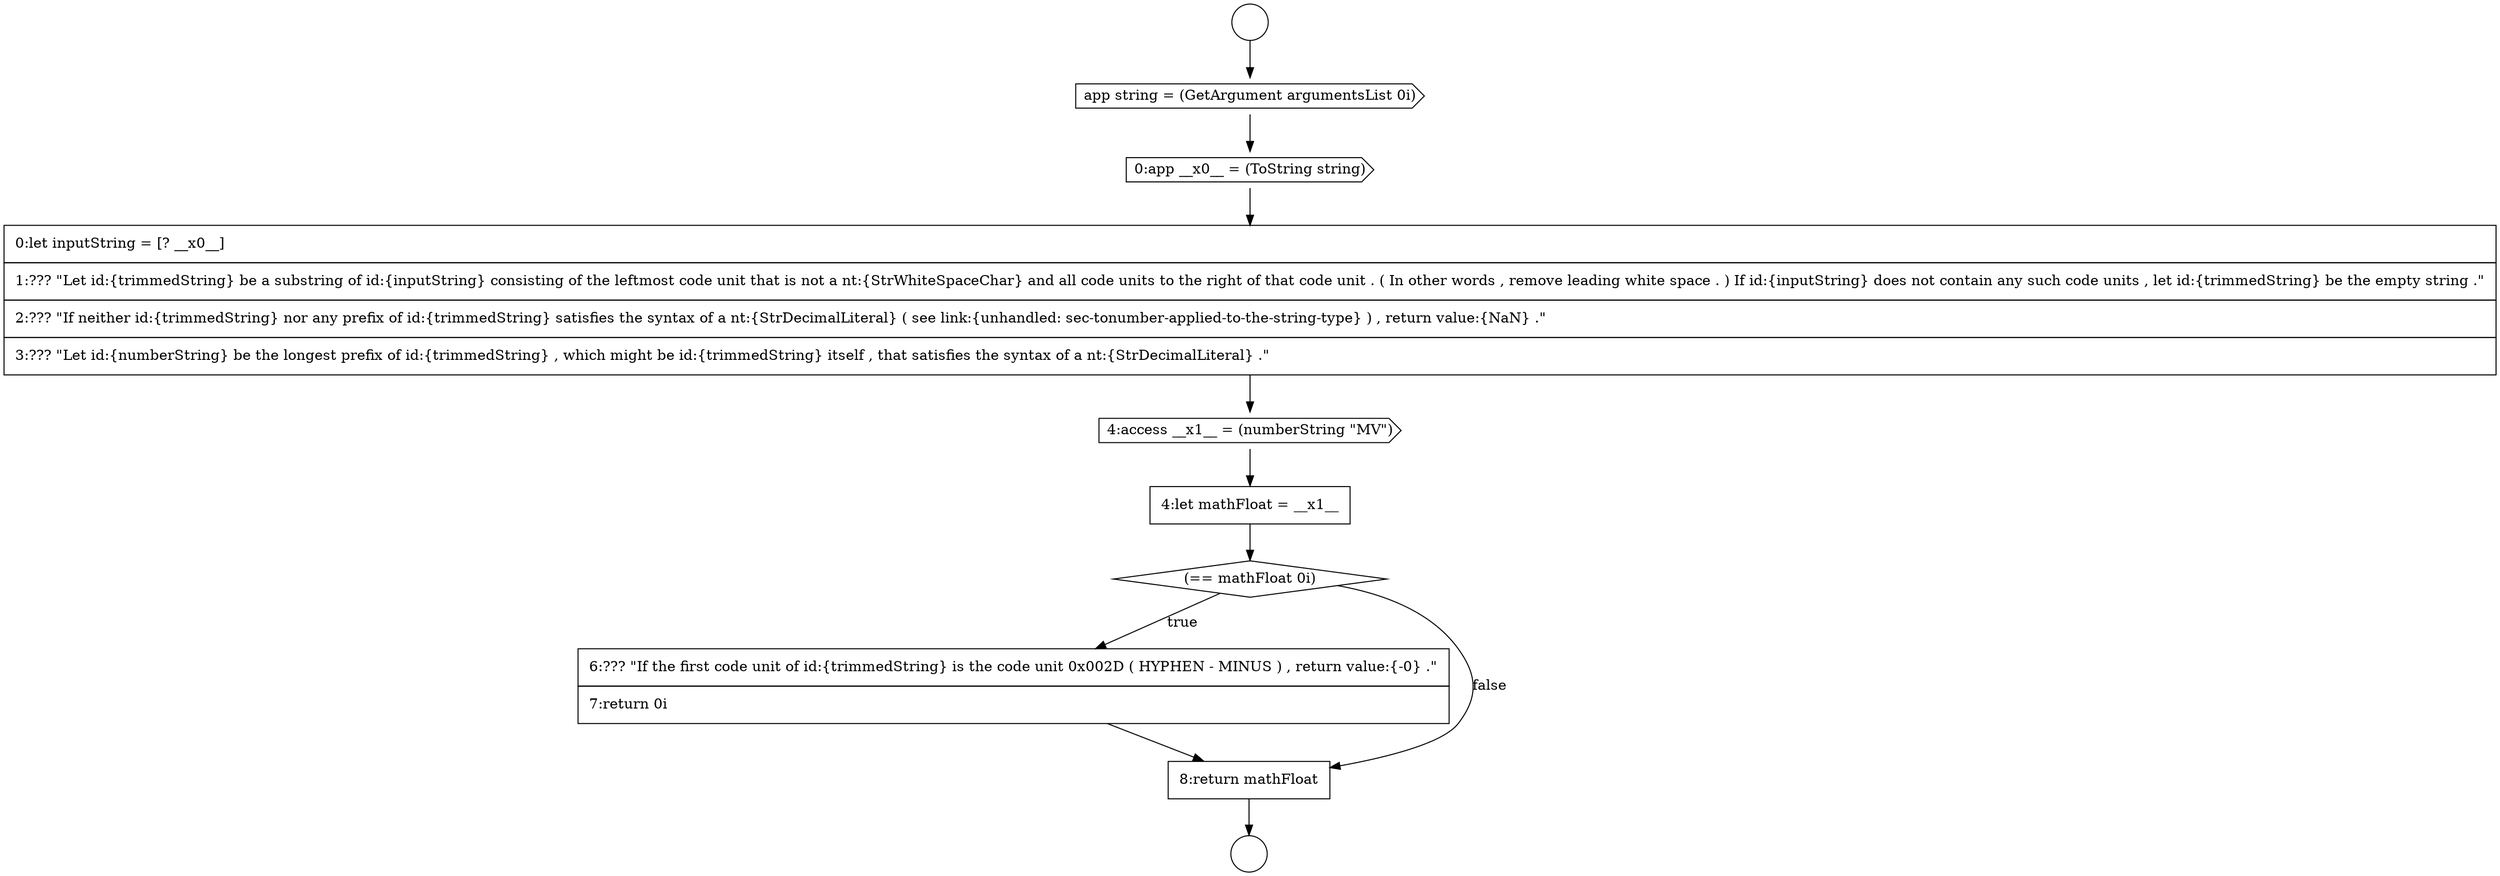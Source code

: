 digraph {
  node11472 [shape=none, margin=0, label=<<font color="black">
    <table border="0" cellborder="1" cellspacing="0" cellpadding="10">
      <tr><td align="left">0:let inputString = [? __x0__]</td></tr>
      <tr><td align="left">1:??? &quot;Let id:{trimmedString} be a substring of id:{inputString} consisting of the leftmost code unit that is not a nt:{StrWhiteSpaceChar} and all code units to the right of that code unit . ( In other words , remove leading white space . ) If id:{inputString} does not contain any such code units , let id:{trimmedString} be the empty string .&quot;</td></tr>
      <tr><td align="left">2:??? &quot;If neither id:{trimmedString} nor any prefix of id:{trimmedString} satisfies the syntax of a nt:{StrDecimalLiteral} ( see link:{unhandled: sec-tonumber-applied-to-the-string-type} ) , return value:{NaN} .&quot;</td></tr>
      <tr><td align="left">3:??? &quot;Let id:{numberString} be the longest prefix of id:{trimmedString} , which might be id:{trimmedString} itself , that satisfies the syntax of a nt:{StrDecimalLiteral} .&quot;</td></tr>
    </table>
  </font>> color="black" fillcolor="white" style=filled]
  node11468 [shape=circle label=" " color="black" fillcolor="white" style=filled]
  node11473 [shape=cds, label=<<font color="black">4:access __x1__ = (numberString &quot;MV&quot;)</font>> color="black" fillcolor="white" style=filled]
  node11471 [shape=cds, label=<<font color="black">0:app __x0__ = (ToString string)</font>> color="black" fillcolor="white" style=filled]
  node11474 [shape=none, margin=0, label=<<font color="black">
    <table border="0" cellborder="1" cellspacing="0" cellpadding="10">
      <tr><td align="left">4:let mathFloat = __x1__</td></tr>
    </table>
  </font>> color="black" fillcolor="white" style=filled]
  node11470 [shape=cds, label=<<font color="black">app string = (GetArgument argumentsList 0i)</font>> color="black" fillcolor="white" style=filled]
  node11475 [shape=diamond, label=<<font color="black">(== mathFloat 0i)</font>> color="black" fillcolor="white" style=filled]
  node11469 [shape=circle label=" " color="black" fillcolor="white" style=filled]
  node11476 [shape=none, margin=0, label=<<font color="black">
    <table border="0" cellborder="1" cellspacing="0" cellpadding="10">
      <tr><td align="left">6:??? &quot;If the first code unit of id:{trimmedString} is the code unit 0x002D ( HYPHEN - MINUS ) , return value:{-0} .&quot;</td></tr>
      <tr><td align="left">7:return 0i</td></tr>
    </table>
  </font>> color="black" fillcolor="white" style=filled]
  node11477 [shape=none, margin=0, label=<<font color="black">
    <table border="0" cellborder="1" cellspacing="0" cellpadding="10">
      <tr><td align="left">8:return mathFloat</td></tr>
    </table>
  </font>> color="black" fillcolor="white" style=filled]
  node11476 -> node11477 [ color="black"]
  node11475 -> node11476 [label=<<font color="black">true</font>> color="black"]
  node11475 -> node11477 [label=<<font color="black">false</font>> color="black"]
  node11468 -> node11470 [ color="black"]
  node11470 -> node11471 [ color="black"]
  node11473 -> node11474 [ color="black"]
  node11477 -> node11469 [ color="black"]
  node11474 -> node11475 [ color="black"]
  node11471 -> node11472 [ color="black"]
  node11472 -> node11473 [ color="black"]
}
